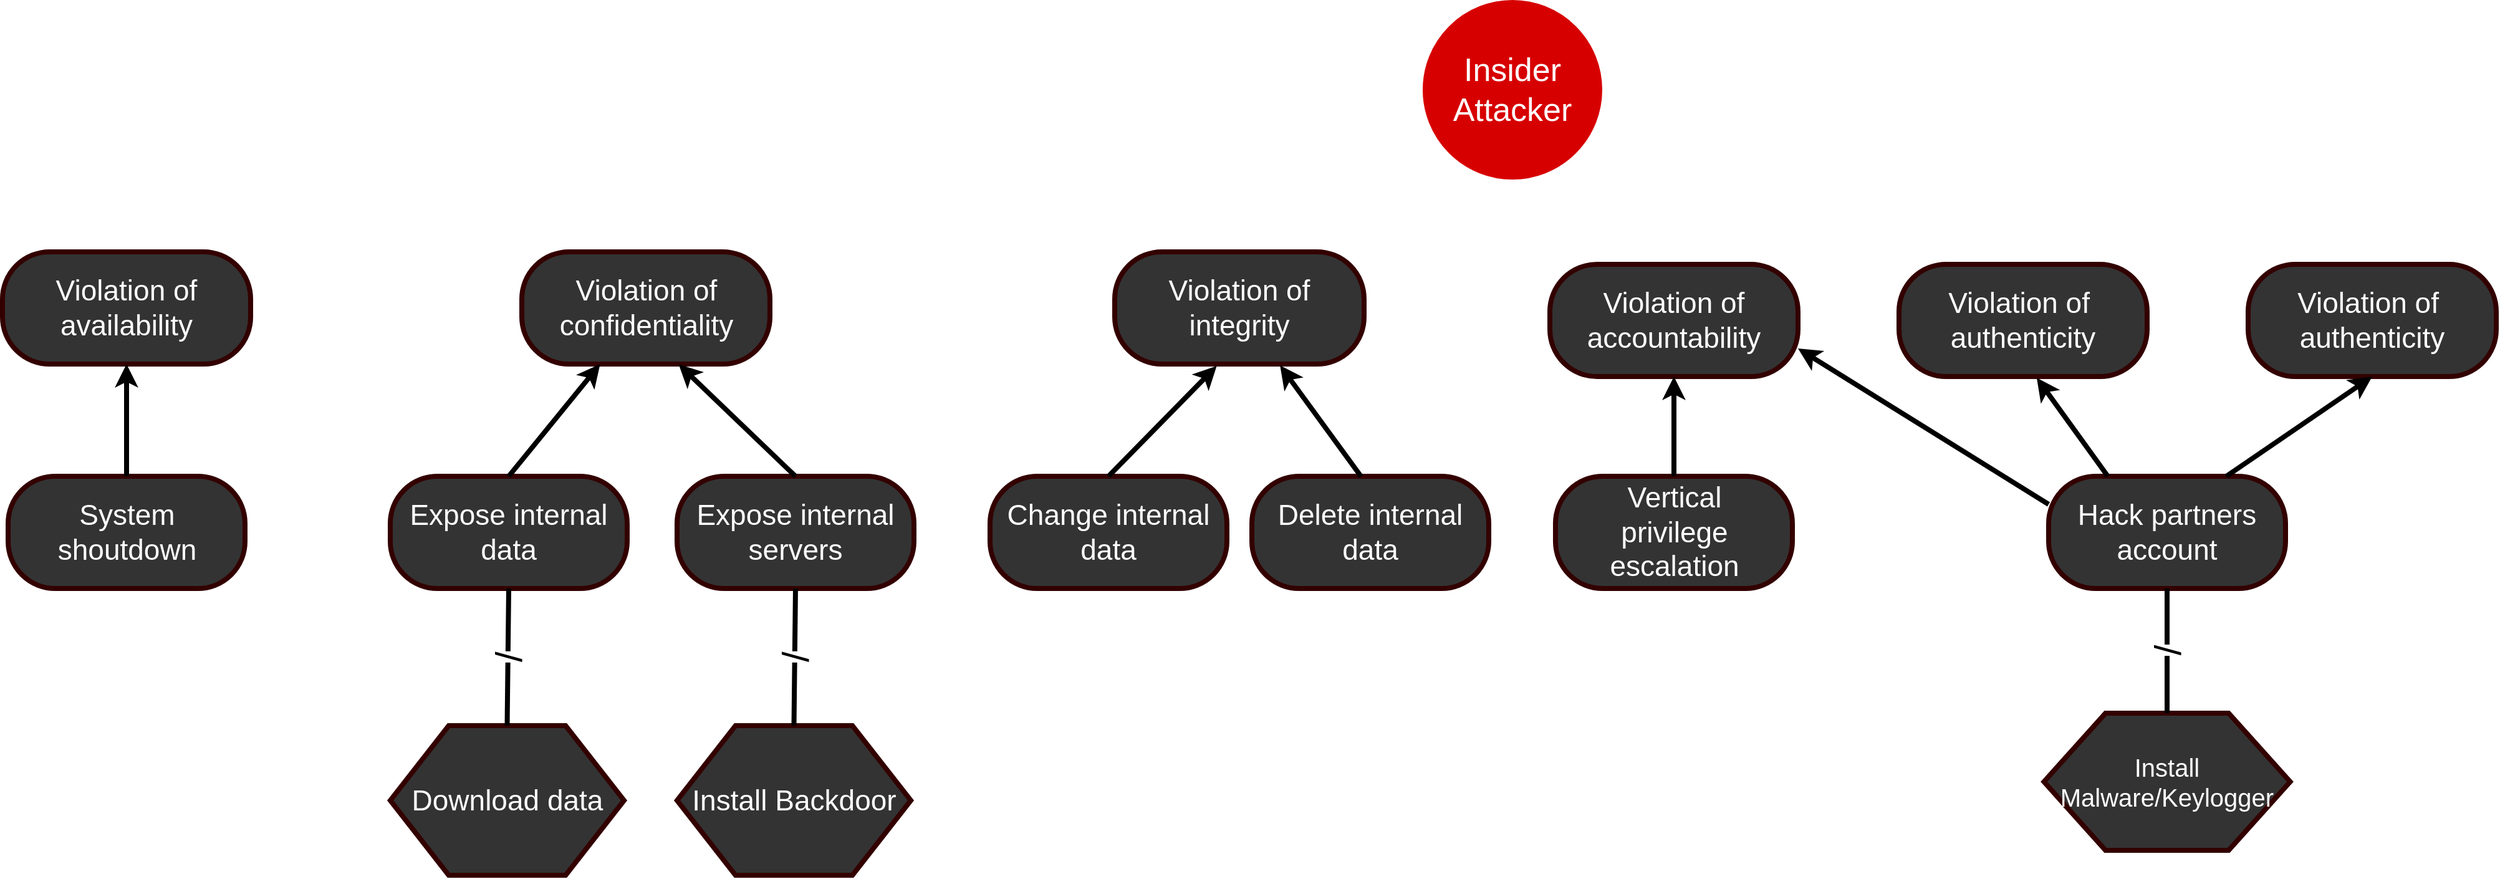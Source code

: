 <mxfile version="13.4.8" type="github">
  <diagram id="2XL2SL_3dRggOfJ1xJ9r" name="Page-1">
    <mxGraphModel dx="2076" dy="1096" grid="1" gridSize="10" guides="1" tooltips="1" connect="1" arrows="1" fold="1" page="1" pageScale="1" pageWidth="827" pageHeight="1169" math="0" shadow="0">
      <root>
        <mxCell id="0" />
        <mxCell id="1" parent="0" />
        <mxCell id="WS7IrizcKd0_ZpTfdwMH-1" value="&lt;font color=&quot;#ffffff&quot; style=&quot;font-size: 26px&quot;&gt;Insider&lt;br&gt;Attacker&lt;br&gt;&lt;/font&gt;" style="ellipse;whiteSpace=wrap;html=1;aspect=fixed;strokeColor=#D70000;strokeWidth=4;fillColor=#D70000;gradientColor=none;" parent="1" vertex="1">
          <mxGeometry x="1390" y="50" width="140" height="140" as="geometry" />
        </mxCell>
        <mxCell id="WS7IrizcKd0_ZpTfdwMH-3" value="&lt;font color=&quot;#ffffff&quot; style=&quot;font-size: 23px&quot;&gt;Violation of confidentiality&lt;/font&gt;&lt;span style=&quot;font-family: monospace ; font-size: 0px&quot;&gt;3CmxGraphModel%3E%3Croot%3E%3CmxCell%20id%3D%220%22%2F%3E%3CmxCell%20id%3D%221%22%20parent%3D%220%22%2F%3E%3CmxCell%20id%3D%222%22%20value%3D%22%26lt%3Bfont%20color%3D%26quot%3B%23ffffff%26quot%3B%20style%3D%26quot%3Bfont-size%3A%2023px%26quot%3B%26gt%3BViolation%20of%20availability%26lt%3B%2Ffont%26gt%3B%22%20style%3D%22rounded%3D1%3BwhiteSpace%3Dwrap%3Bhtml%3D1%3BstrokeColor%3D%23330000%3BstrokeWidth%3D4%3BfillColor%3D%23333333%3BgradientColor%3Dnone%3BarcSize%3D42%3B%22%20vertex%3D%221%22%20parent%3D%221%22%3E%3CmxGeometry%20x%3D%22530%22%20y%3D%22260%22%20width%3D%22199%22%20height%3D%2290%22%20as%3D%22geometry%22%2F%3E%3C%2FmxCell%3E%3C%2Froot%3E%3C%2FmxGraphModel%3E&lt;/span&gt;" style="rounded=1;whiteSpace=wrap;html=1;strokeColor=#330000;strokeWidth=4;fillColor=#333333;gradientColor=none;arcSize=42;" parent="1" vertex="1">
          <mxGeometry x="665.5" y="250" width="199" height="90" as="geometry" />
        </mxCell>
        <mxCell id="WS7IrizcKd0_ZpTfdwMH-4" value="&lt;font color=&quot;#ffffff&quot; style=&quot;font-size: 23px&quot;&gt;Violation of integrity&lt;/font&gt;&lt;span style=&quot;font-family: monospace ; font-size: 0px&quot;&gt;%3CmxGraphModel%3E%3Croot%3E%3CmxCell%20id%3D%220%22%2F%3E%3CmxCell%20id%3D%221%22%20parent%3D%220%22%2F%3E%3CmxCell%20id%3D%222%22%20value%3D%22%26lt%3Bfont%20color%3D%26quot%3B%23ffffff%26quot%3B%20style%3D%26quot%3Bfont-size%3A%2023px%26quot%3B%26gt%3BViolation%20of%20availability%26lt%3B%2Ffont%26gt%3B%22%20style%3D%22rounded%3D1%3BwhiteSpace%3Dwrap%3Bhtml%3D1%3BstrokeColor%3D%23330000%3BstrokeWidth%3D4%3BfillColor%3D%23333333%3BgradientColor%3Dnone%3BarcSize%3D42%3B%22%20vertex%3D%221%22%20parent%3D%221%22%3E%3CmxGeometry%20x%3D%22530%22%20y%3D%22260%22%20width%3D%22199%22%20height%3D%2290%22%20as%3D%22geometry%22%2F%3E%3C%2FmxCell%3E%3C%2Froot%3E%3C%2FmxGraphModel%3E&lt;/span&gt;" style="rounded=1;whiteSpace=wrap;html=1;strokeColor=#330000;strokeWidth=4;fillColor=#333333;gradientColor=none;arcSize=42;" parent="1" vertex="1">
          <mxGeometry x="1141" y="250" width="200" height="90" as="geometry" />
        </mxCell>
        <mxCell id="WS7IrizcKd0_ZpTfdwMH-5" value="&lt;font color=&quot;#ffffff&quot; style=&quot;font-size: 23px&quot;&gt;Violation of accountability&lt;/font&gt;" style="rounded=1;whiteSpace=wrap;html=1;strokeColor=#330000;strokeWidth=4;fillColor=#333333;gradientColor=none;arcSize=42;" parent="1" vertex="1">
          <mxGeometry x="1490" y="260" width="199" height="90" as="geometry" />
        </mxCell>
        <mxCell id="WS7IrizcKd0_ZpTfdwMH-17" value="&lt;font color=&quot;#ffffff&quot;&gt;&lt;span style=&quot;font-size: 23px&quot;&gt;Hack partners account&lt;/span&gt;&lt;/font&gt;" style="rounded=1;whiteSpace=wrap;html=1;strokeColor=#330000;strokeWidth=4;fillColor=#333333;gradientColor=none;arcSize=42;" parent="1" vertex="1">
          <mxGeometry x="1890" y="430" width="190" height="90" as="geometry" />
        </mxCell>
        <mxCell id="WS7IrizcKd0_ZpTfdwMH-18" value="&lt;font color=&quot;#ffffff&quot;&gt;&lt;span style=&quot;font-size: 23px&quot;&gt;Change internal data&lt;/span&gt;&lt;/font&gt;" style="rounded=1;whiteSpace=wrap;html=1;strokeColor=#330000;strokeWidth=4;fillColor=#333333;gradientColor=none;arcSize=42;" parent="1" vertex="1">
          <mxGeometry x="1041" y="430" width="190" height="90" as="geometry" />
        </mxCell>
        <mxCell id="WS7IrizcKd0_ZpTfdwMH-19" value="&lt;font color=&quot;#ffffff&quot;&gt;&lt;span style=&quot;font-size: 23px&quot;&gt;Expose internal data&lt;/span&gt;&lt;/font&gt;" style="rounded=1;whiteSpace=wrap;html=1;strokeColor=#330000;strokeWidth=4;fillColor=#333333;gradientColor=none;arcSize=42;" parent="1" vertex="1">
          <mxGeometry x="560" y="430" width="190" height="90" as="geometry" />
        </mxCell>
        <mxCell id="WS7IrizcKd0_ZpTfdwMH-20" value="&lt;font color=&quot;#ffffff&quot;&gt;&lt;span style=&quot;font-size: 23px&quot;&gt;Expose internal servers&lt;/span&gt;&lt;/font&gt;" style="rounded=1;whiteSpace=wrap;html=1;strokeColor=#330000;strokeWidth=4;fillColor=#333333;gradientColor=none;arcSize=42;" parent="1" vertex="1">
          <mxGeometry x="790" y="430" width="190" height="90" as="geometry" />
        </mxCell>
        <mxCell id="WS7IrizcKd0_ZpTfdwMH-21" value="" style="endArrow=classic;html=1;strokeColor=#000000;strokeWidth=4;fontColor=#FFD966;exitX=0;exitY=0.25;exitDx=0;exitDy=0;entryX=1;entryY=0.75;entryDx=0;entryDy=0;" parent="1" source="WS7IrizcKd0_ZpTfdwMH-17" target="WS7IrizcKd0_ZpTfdwMH-5" edge="1">
          <mxGeometry width="50" height="50" relative="1" as="geometry">
            <mxPoint x="1519.5" y="369" as="sourcePoint" />
            <mxPoint x="1867" y="340" as="targetPoint" />
          </mxGeometry>
        </mxCell>
        <mxCell id="WS7IrizcKd0_ZpTfdwMH-22" value="" style="endArrow=classic;html=1;strokeColor=#000000;strokeWidth=4;fontColor=#FFD966;entryX=0.409;entryY=1.017;entryDx=0;entryDy=0;exitX=0.5;exitY=0;exitDx=0;exitDy=0;entryPerimeter=0;" parent="1" source="WS7IrizcKd0_ZpTfdwMH-18" target="WS7IrizcKd0_ZpTfdwMH-4" edge="1">
          <mxGeometry width="50" height="50" relative="1" as="geometry">
            <mxPoint x="786" y="450" as="sourcePoint" />
            <mxPoint x="850.75" y="340" as="targetPoint" />
          </mxGeometry>
        </mxCell>
        <mxCell id="WS7IrizcKd0_ZpTfdwMH-42" value="&lt;span style=&quot;font-size: 23px&quot;&gt;&lt;font color=&quot;#ffffff&quot;&gt;Vertical&lt;br&gt;privilege escalation&lt;/font&gt;&lt;/span&gt;" style="rounded=1;whiteSpace=wrap;html=1;strokeColor=#330000;strokeWidth=4;fillColor=#333333;gradientColor=none;arcSize=42;" parent="1" vertex="1">
          <mxGeometry x="1494.5" y="430" width="190" height="90" as="geometry" />
        </mxCell>
        <mxCell id="WS7IrizcKd0_ZpTfdwMH-43" value="" style="endArrow=classic;html=1;strokeColor=#000000;strokeWidth=4;fontColor=#FFD966;entryX=0.5;entryY=1;entryDx=0;entryDy=0;exitX=0.5;exitY=0;exitDx=0;exitDy=0;" parent="1" source="WS7IrizcKd0_ZpTfdwMH-42" target="WS7IrizcKd0_ZpTfdwMH-5" edge="1">
          <mxGeometry width="50" height="50" relative="1" as="geometry">
            <mxPoint x="1995" y="450" as="sourcePoint" />
            <mxPoint x="1816.294" y="350.72" as="targetPoint" />
          </mxGeometry>
        </mxCell>
        <mxCell id="WS7IrizcKd0_ZpTfdwMH-46" value="" style="endArrow=classic;html=1;strokeColor=#000000;strokeWidth=4;fontColor=#FFD966;exitX=0.5;exitY=0;exitDx=0;exitDy=0;" parent="1" source="WS7IrizcKd0_ZpTfdwMH-19" target="WS7IrizcKd0_ZpTfdwMH-3" edge="1">
          <mxGeometry width="50" height="50" relative="1" as="geometry">
            <mxPoint x="1265" y="460" as="sourcePoint" />
            <mxPoint x="1270" y="360" as="targetPoint" />
          </mxGeometry>
        </mxCell>
        <mxCell id="WS7IrizcKd0_ZpTfdwMH-47" value="" style="endArrow=classic;html=1;strokeColor=#000000;strokeWidth=4;fontColor=#FFD966;exitX=0.5;exitY=0;exitDx=0;exitDy=0;entryX=0.632;entryY=1.002;entryDx=0;entryDy=0;entryPerimeter=0;" parent="1" source="WS7IrizcKd0_ZpTfdwMH-20" target="WS7IrizcKd0_ZpTfdwMH-3" edge="1">
          <mxGeometry width="50" height="50" relative="1" as="geometry">
            <mxPoint x="665" y="440" as="sourcePoint" />
            <mxPoint x="738.333" y="350" as="targetPoint" />
          </mxGeometry>
        </mxCell>
        <mxCell id="WS7IrizcKd0_ZpTfdwMH-48" value="&lt;font color=&quot;#ffffff&quot;&gt;&lt;span style=&quot;font-size: 23px&quot;&gt;Delete internal data&lt;/span&gt;&lt;/font&gt;" style="rounded=1;whiteSpace=wrap;html=1;strokeColor=#330000;strokeWidth=4;fillColor=#333333;gradientColor=none;arcSize=42;" parent="1" vertex="1">
          <mxGeometry x="1251" y="430" width="190" height="90" as="geometry" />
        </mxCell>
        <mxCell id="WS7IrizcKd0_ZpTfdwMH-49" value="" style="endArrow=classic;html=1;strokeColor=#000000;strokeWidth=4;fontColor=#FFD966;exitX=0.461;exitY=0.002;exitDx=0;exitDy=0;entryX=0.663;entryY=1.012;entryDx=0;entryDy=0;entryPerimeter=0;exitPerimeter=0;" parent="1" source="WS7IrizcKd0_ZpTfdwMH-48" target="WS7IrizcKd0_ZpTfdwMH-4" edge="1">
          <mxGeometry width="50" height="50" relative="1" as="geometry">
            <mxPoint x="1146" y="440" as="sourcePoint" />
            <mxPoint x="1276" y="340" as="targetPoint" />
          </mxGeometry>
        </mxCell>
        <mxCell id="9C9STiDl3VXLeSe7z0o2-1" value="&lt;font style=&quot;font-size: 23px&quot;&gt;Download data&lt;/font&gt;" style="shape=hexagon;perimeter=hexagonPerimeter2;whiteSpace=wrap;html=1;fillColor=#333333;fontColor=#FFFFFF;rounded=0;strokeWidth=4;strokeColor=#330000;" parent="1" vertex="1">
          <mxGeometry x="560" y="630" width="187.5" height="120" as="geometry" />
        </mxCell>
        <mxCell id="9C9STiDl3VXLeSe7z0o2-7" value="&lt;font style=&quot;font-size: 23px&quot;&gt;Install Backdoor&lt;/font&gt;" style="shape=hexagon;perimeter=hexagonPerimeter2;whiteSpace=wrap;html=1;fillColor=#333333;fontColor=#FFFFFF;rounded=0;strokeWidth=4;strokeColor=#330000;" parent="1" vertex="1">
          <mxGeometry x="790" y="630" width="187.5" height="120" as="geometry" />
        </mxCell>
        <mxCell id="9C9STiDl3VXLeSe7z0o2-8" value="/" style="endArrow=none;html=1;fontColor=#000000;exitX=0.5;exitY=0;exitDx=0;exitDy=0;entryX=0.5;entryY=1;entryDx=0;entryDy=0;strokeWidth=4;horizontal=0;fontSize=30;" parent="1" source="9C9STiDl3VXLeSe7z0o2-1" target="WS7IrizcKd0_ZpTfdwMH-19" edge="1">
          <mxGeometry width="50" height="50" relative="1" as="geometry">
            <mxPoint x="910" y="640" as="sourcePoint" />
            <mxPoint x="960" y="590" as="targetPoint" />
          </mxGeometry>
        </mxCell>
        <mxCell id="9C9STiDl3VXLeSe7z0o2-10" value="/" style="endArrow=none;html=1;fontColor=#000000;exitX=0.5;exitY=0;exitDx=0;exitDy=0;entryX=0.5;entryY=1;entryDx=0;entryDy=0;strokeWidth=4;horizontal=0;fontSize=30;" parent="1" source="9C9STiDl3VXLeSe7z0o2-7" target="WS7IrizcKd0_ZpTfdwMH-20" edge="1">
          <mxGeometry width="50" height="50" relative="1" as="geometry">
            <mxPoint x="663.75" y="640" as="sourcePoint" />
            <mxPoint x="665" y="530" as="targetPoint" />
          </mxGeometry>
        </mxCell>
        <mxCell id="9C9STiDl3VXLeSe7z0o2-14" value="&lt;font style=&quot;font-size: 20px&quot;&gt;Install Malware/Keylogger&lt;/font&gt;" style="shape=hexagon;perimeter=hexagonPerimeter2;whiteSpace=wrap;html=1;fillColor=#333333;fontColor=#FFFFFF;rounded=0;strokeWidth=4;strokeColor=#330000;horizontal=1;verticalAlign=middle;labelPosition=center;verticalLabelPosition=middle;align=center;" parent="1" vertex="1">
          <mxGeometry x="1886.25" y="620" width="197.5" height="110" as="geometry" />
        </mxCell>
        <mxCell id="9C9STiDl3VXLeSe7z0o2-15" value="/" style="endArrow=none;html=1;fontColor=#000000;exitX=0.5;exitY=0;exitDx=0;exitDy=0;strokeWidth=4;horizontal=0;fontSize=30;entryX=0.5;entryY=1;entryDx=0;entryDy=0;" parent="1" source="9C9STiDl3VXLeSe7z0o2-14" target="WS7IrizcKd0_ZpTfdwMH-17" edge="1">
          <mxGeometry width="50" height="50" relative="1" as="geometry">
            <mxPoint x="893.75" y="640" as="sourcePoint" />
            <mxPoint x="895" y="530" as="targetPoint" />
          </mxGeometry>
        </mxCell>
        <mxCell id="QCyph_HzEFhPEeC0YI5Y-4" value="&lt;font color=&quot;#ffffff&quot; style=&quot;font-size: 23px&quot;&gt;Violation of availability&lt;/font&gt;&lt;span style=&quot;font-family: monospace ; font-size: 0px&quot;&gt;3CmxGraphModel%3E%3Croot%3E%3CmxCell%20id%3D%220%22%2F%3E%3CmxCell%20id%3D%221%22%20parent%3D%220%22%2F%3E%3CmxCell%20id%3D%222%22%20value%3D%22%26lt%3Bfont%20color%3D%26quot%3B%23ffffff%26quot%3B%20style%3D%26quot%3Bfont-size%3A%2023px%26quot%3B%26gt%3BViolation%20of%20availability%26lt%3B%2Ffont%26gt%3B%22%20style%3D%22rounded%3D1%3BwhiteSpace%3Dwrap%3Bhtml%3D1%3BstrokeColor%3D%23330000%3BstrokeWidth%3D4%3BfillColor%3D%23333333%3BgradientColor%3Dnone%3BarcSize%3D42%3B%22%20vertex%3D%221%22%20parent%3D%221%22%3E%3CmxGeometry%20x%3D%22530%22%20y%3D%22260%22%20width%3D%22199%22%20height%3D%2290%22%20as%3D%22geometry%22%2F%3E%3C%2FmxCell%3E%3C%2Froot%3E%3C%2FmxGraphModel%3E&lt;/span&gt;" style="rounded=1;whiteSpace=wrap;html=1;strokeColor=#330000;strokeWidth=4;fillColor=#333333;gradientColor=none;arcSize=42;" parent="1" vertex="1">
          <mxGeometry x="249" y="250" width="199" height="90" as="geometry" />
        </mxCell>
        <mxCell id="QCyph_HzEFhPEeC0YI5Y-5" value="&lt;font color=&quot;#ffffff&quot; style=&quot;font-size: 23px&quot;&gt;Violation of&amp;nbsp; authenticity&lt;/font&gt;&lt;span style=&quot;font-family: monospace ; font-size: 0px&quot;&gt;%3E%3Croot%3E%3CmxCell%20id%3D%220%22%2F%3E%3CmxCell%20id%3D%221%22%20parent%3D%220%22%2F%3E%3CmxCell%20id%3D%222%22%20value%3D%22%26lt%3Bfont%20color%3D%26quot%3B%23ffffff%26quot%3B%20style%3D%26quot%3Bfont-size%3A%2023px%26quot%3B%26gt%3BViolation%20of%20availability%26lt%3B%2Ffont%26gt%3B%22%20style%3D%22rounded%3D1%3BwhiteSpace%3Dwrap%3Bhtml%3D1%3BstrokeColor%3D%23330000%3BstrokeWidth%3D4%3BfillColor%3D%23333333%3BgradientColor%3Dnone%3BarcSize%3D42%3B%22%20vertex%3D%221%22%20parent%3D%221%22%3E%3CmxGeometry%20x%3D%22530%22%20y%3D%22260%22%20width%3D%22199%22%20height%3D%2290%22%20as%3D%22geometry%22%2F%3E%3C%2FmxCell%3E%3C%2Froot%3E%3C%2FmxGraphModel%3E&lt;/span&gt;" style="rounded=1;whiteSpace=wrap;html=1;strokeColor=#330000;strokeWidth=4;fillColor=#333333;gradientColor=none;arcSize=42;" parent="1" vertex="1">
          <mxGeometry x="1770" y="260" width="199" height="90" as="geometry" />
        </mxCell>
        <mxCell id="QCyph_HzEFhPEeC0YI5Y-6" value="&lt;font color=&quot;#ffffff&quot; style=&quot;font-size: 23px&quot;&gt;Violation of&amp;nbsp; authenticity&lt;/font&gt;&lt;span style=&quot;font-family: monospace ; font-size: 0px&quot;&gt;%3E%3Croot%3E%3CmxCell%20id%3D%220%22%2F%3E%3CmxCell%20id%3D%221%22%20parent%3D%220%22%2F%3E%3CmxCell%20id%3D%222%22%20value%3D%22%26lt%3Bfont%20color%3D%26quot%3B%23ffffff%26quot%3B%20style%3D%26quot%3Bfont-size%3A%2023px%26quot%3B%26gt%3BViolation%20of%20availability%26lt%3B%2Ffont%26gt%3B%22%20style%3D%22rounded%3D1%3BwhiteSpace%3Dwrap%3Bhtml%3D1%3BstrokeColor%3D%23330000%3BstrokeWidth%3D4%3BfillColor%3D%23333333%3BgradientColor%3Dnone%3BarcSize%3D42%3B%22%20vertex%3D%221%22%20parent%3D%221%22%3E%3CmxGeometry%20x%3D%22530%22%20y%3D%22260%22%20width%3D%22199%22%20height%3D%2290%22%20as%3D%22geometry%22%2F%3E%3C%2FmxCell%3E%3C%2Froot%3E%3C%2FmxGraphModel%3E&lt;/span&gt;" style="rounded=1;whiteSpace=wrap;html=1;strokeColor=#330000;strokeWidth=4;fillColor=#333333;gradientColor=none;arcSize=42;" parent="1" vertex="1">
          <mxGeometry x="2050" y="260" width="199" height="90" as="geometry" />
        </mxCell>
        <mxCell id="QCyph_HzEFhPEeC0YI5Y-7" value="" style="endArrow=classic;html=1;strokeColor=#000000;strokeWidth=4;fontColor=#FFD966;exitX=0.75;exitY=0;exitDx=0;exitDy=0;entryX=0.5;entryY=1;entryDx=0;entryDy=0;" parent="1" source="WS7IrizcKd0_ZpTfdwMH-17" target="QCyph_HzEFhPEeC0YI5Y-6" edge="1">
          <mxGeometry width="50" height="50" relative="1" as="geometry">
            <mxPoint x="1995" y="440" as="sourcePoint" />
            <mxPoint x="1886.912" y="349.82" as="targetPoint" />
          </mxGeometry>
        </mxCell>
        <mxCell id="QCyph_HzEFhPEeC0YI5Y-9" value="" style="endArrow=classic;html=1;strokeColor=#000000;strokeWidth=4;fontColor=#FFD966;exitX=0.25;exitY=0;exitDx=0;exitDy=0;entryX=0.555;entryY=1.011;entryDx=0;entryDy=0;entryPerimeter=0;" parent="1" source="WS7IrizcKd0_ZpTfdwMH-17" target="QCyph_HzEFhPEeC0YI5Y-5" edge="1">
          <mxGeometry width="50" height="50" relative="1" as="geometry">
            <mxPoint x="2042.5" y="440" as="sourcePoint" />
            <mxPoint x="2169.5" y="350" as="targetPoint" />
          </mxGeometry>
        </mxCell>
        <mxCell id="QCyph_HzEFhPEeC0YI5Y-10" value="&lt;font color=&quot;#ffffff&quot;&gt;&lt;span style=&quot;font-size: 23px&quot;&gt;System shoutdown&lt;/span&gt;&lt;/font&gt;" style="rounded=1;whiteSpace=wrap;html=1;strokeColor=#330000;strokeWidth=4;fillColor=#333333;gradientColor=none;arcSize=42;" parent="1" vertex="1">
          <mxGeometry x="253.5" y="430" width="190" height="90" as="geometry" />
        </mxCell>
        <mxCell id="QCyph_HzEFhPEeC0YI5Y-11" value="" style="endArrow=classic;html=1;strokeColor=#000000;strokeWidth=4;fontColor=#FFD966;exitX=0.5;exitY=0;exitDx=0;exitDy=0;entryX=0.5;entryY=1;entryDx=0;entryDy=0;" parent="1" source="QCyph_HzEFhPEeC0YI5Y-10" target="QCyph_HzEFhPEeC0YI5Y-4" edge="1">
          <mxGeometry width="50" height="50" relative="1" as="geometry">
            <mxPoint x="665" y="440" as="sourcePoint" />
            <mxPoint x="738.333" y="350" as="targetPoint" />
          </mxGeometry>
        </mxCell>
      </root>
    </mxGraphModel>
  </diagram>
</mxfile>

